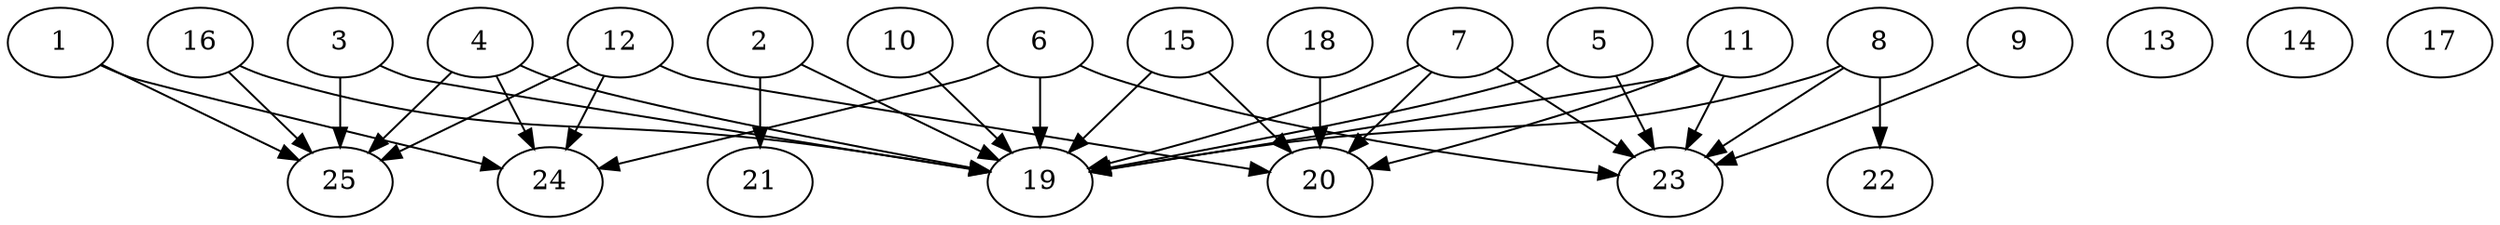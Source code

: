 // DAG automatically generated by daggen at Thu Oct  3 14:00:39 2019
// ./daggen --dot -n 25 --ccr 0.5 --fat 0.9 --regular 0.5 --density 0.6 --mindata 5242880 --maxdata 52428800 
digraph G {
  1 [size="49176576", alpha="0.03", expect_size="24588288"] 
  1 -> 24 [size ="24588288"]
  1 -> 25 [size ="24588288"]
  2 [size="11106304", alpha="0.05", expect_size="5553152"] 
  2 -> 19 [size ="5553152"]
  2 -> 21 [size ="5553152"]
  3 [size="84711424", alpha="0.14", expect_size="42355712"] 
  3 -> 19 [size ="42355712"]
  3 -> 25 [size ="42355712"]
  4 [size="97857536", alpha="0.16", expect_size="48928768"] 
  4 -> 19 [size ="48928768"]
  4 -> 24 [size ="48928768"]
  4 -> 25 [size ="48928768"]
  5 [size="95559680", alpha="0.15", expect_size="47779840"] 
  5 -> 19 [size ="47779840"]
  5 -> 23 [size ="47779840"]
  6 [size="87277568", alpha="0.03", expect_size="43638784"] 
  6 -> 19 [size ="43638784"]
  6 -> 23 [size ="43638784"]
  6 -> 24 [size ="43638784"]
  7 [size="22353920", alpha="0.07", expect_size="11176960"] 
  7 -> 19 [size ="11176960"]
  7 -> 20 [size ="11176960"]
  7 -> 23 [size ="11176960"]
  8 [size="48740352", alpha="0.10", expect_size="24370176"] 
  8 -> 19 [size ="24370176"]
  8 -> 22 [size ="24370176"]
  8 -> 23 [size ="24370176"]
  9 [size="47165440", alpha="0.12", expect_size="23582720"] 
  9 -> 23 [size ="23582720"]
  10 [size="80343040", alpha="0.03", expect_size="40171520"] 
  10 -> 19 [size ="40171520"]
  11 [size="69763072", alpha="0.01", expect_size="34881536"] 
  11 -> 19 [size ="34881536"]
  11 -> 20 [size ="34881536"]
  11 -> 23 [size ="34881536"]
  12 [size="82053120", alpha="0.19", expect_size="41026560"] 
  12 -> 20 [size ="41026560"]
  12 -> 24 [size ="41026560"]
  12 -> 25 [size ="41026560"]
  13 [size="104341504", alpha="0.05", expect_size="52170752"] 
  14 [size="73940992", alpha="0.11", expect_size="36970496"] 
  15 [size="54804480", alpha="0.08", expect_size="27402240"] 
  15 -> 19 [size ="27402240"]
  15 -> 20 [size ="27402240"]
  16 [size="30582784", alpha="0.11", expect_size="15291392"] 
  16 -> 19 [size ="15291392"]
  16 -> 25 [size ="15291392"]
  17 [size="46612480", alpha="0.16", expect_size="23306240"] 
  18 [size="80021504", alpha="0.03", expect_size="40010752"] 
  18 -> 20 [size ="40010752"]
  19 [size="32258048", alpha="0.16", expect_size="16129024"] 
  20 [size="88827904", alpha="0.11", expect_size="44413952"] 
  21 [size="102422528", alpha="0.13", expect_size="51211264"] 
  22 [size="14864384", alpha="0.16", expect_size="7432192"] 
  23 [size="11786240", alpha="0.14", expect_size="5893120"] 
  24 [size="36638720", alpha="0.11", expect_size="18319360"] 
  25 [size="90896384", alpha="0.06", expect_size="45448192"] 
}
